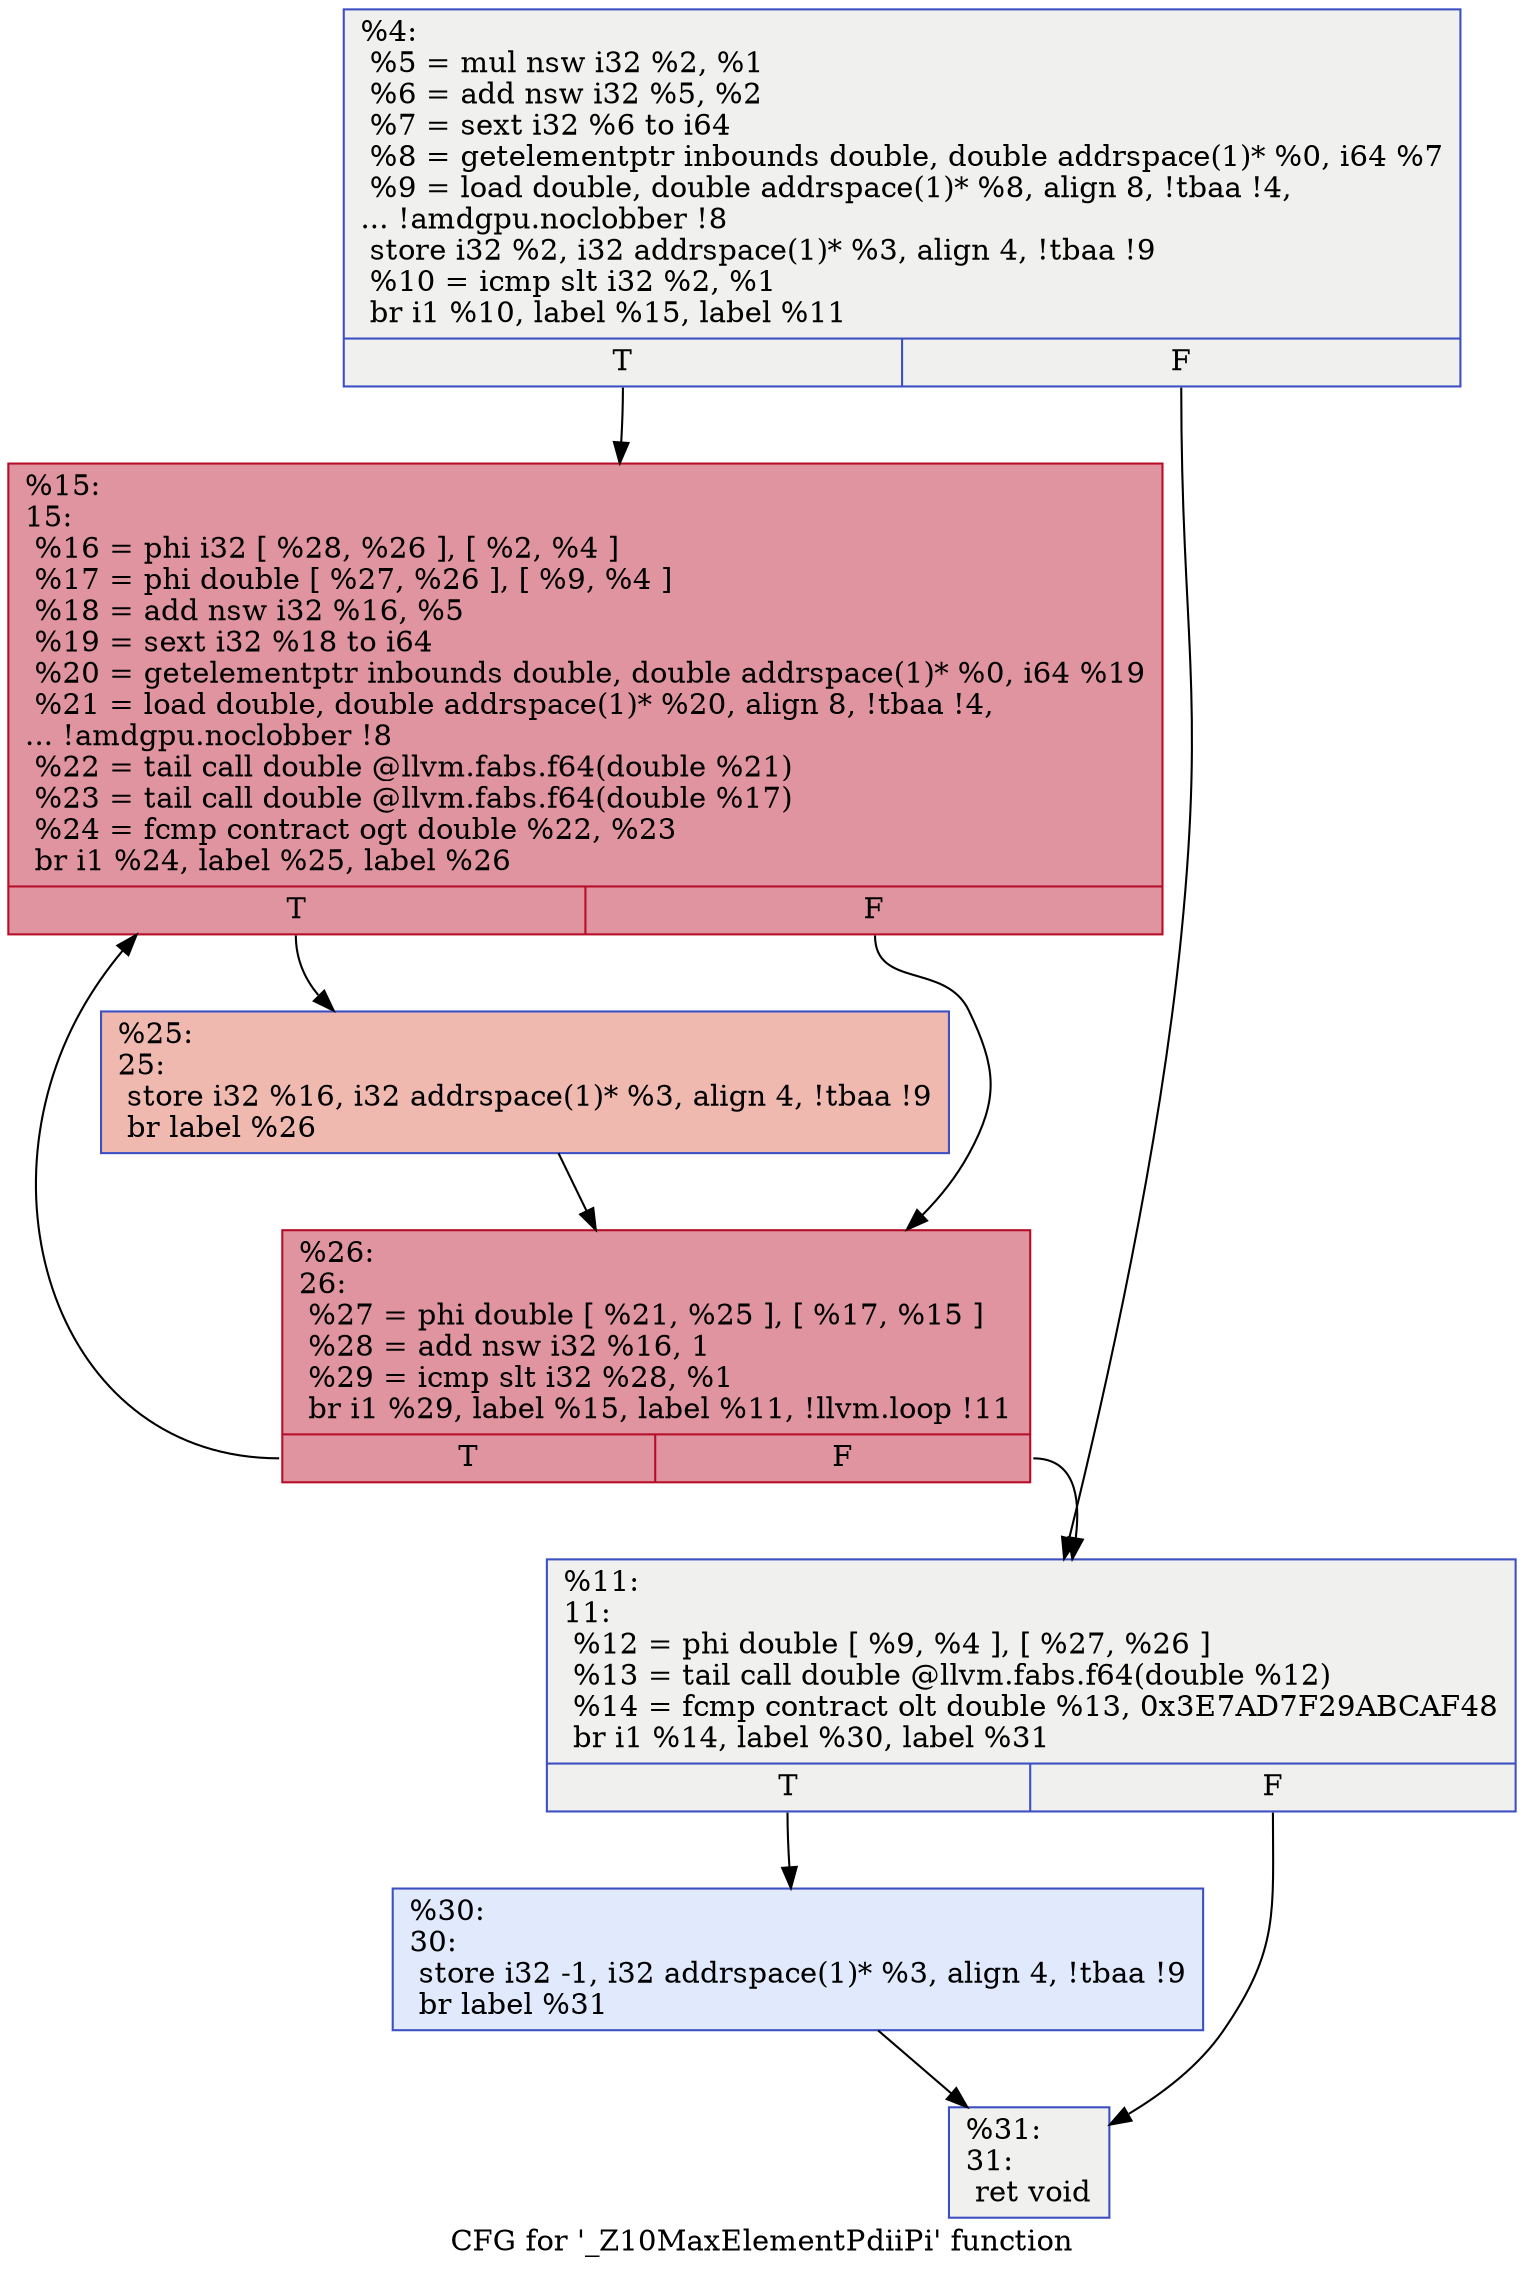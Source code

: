 digraph "CFG for '_Z10MaxElementPdiiPi' function" {
	label="CFG for '_Z10MaxElementPdiiPi' function";

	Node0x5c5f220 [shape=record,color="#3d50c3ff", style=filled, fillcolor="#dedcdb70",label="{%4:\l  %5 = mul nsw i32 %2, %1\l  %6 = add nsw i32 %5, %2\l  %7 = sext i32 %6 to i64\l  %8 = getelementptr inbounds double, double addrspace(1)* %0, i64 %7\l  %9 = load double, double addrspace(1)* %8, align 8, !tbaa !4,\l... !amdgpu.noclobber !8\l  store i32 %2, i32 addrspace(1)* %3, align 4, !tbaa !9\l  %10 = icmp slt i32 %2, %1\l  br i1 %10, label %15, label %11\l|{<s0>T|<s1>F}}"];
	Node0x5c5f220:s0 -> Node0x5c5f270;
	Node0x5c5f220:s1 -> Node0x5c60550;
	Node0x5c60550 [shape=record,color="#3d50c3ff", style=filled, fillcolor="#dedcdb70",label="{%11:\l11:                                               \l  %12 = phi double [ %9, %4 ], [ %27, %26 ]\l  %13 = tail call double @llvm.fabs.f64(double %12)\l  %14 = fcmp contract olt double %13, 0x3E7AD7F29ABCAF48\l  br i1 %14, label %30, label %31\l|{<s0>T|<s1>F}}"];
	Node0x5c60550:s0 -> Node0x5c614a0;
	Node0x5c60550:s1 -> Node0x5c61530;
	Node0x5c5f270 [shape=record,color="#b70d28ff", style=filled, fillcolor="#b70d2870",label="{%15:\l15:                                               \l  %16 = phi i32 [ %28, %26 ], [ %2, %4 ]\l  %17 = phi double [ %27, %26 ], [ %9, %4 ]\l  %18 = add nsw i32 %16, %5\l  %19 = sext i32 %18 to i64\l  %20 = getelementptr inbounds double, double addrspace(1)* %0, i64 %19\l  %21 = load double, double addrspace(1)* %20, align 8, !tbaa !4,\l... !amdgpu.noclobber !8\l  %22 = tail call double @llvm.fabs.f64(double %21)\l  %23 = tail call double @llvm.fabs.f64(double %17)\l  %24 = fcmp contract ogt double %22, %23\l  br i1 %24, label %25, label %26\l|{<s0>T|<s1>F}}"];
	Node0x5c5f270:s0 -> Node0x5c629d0;
	Node0x5c5f270:s1 -> Node0x5c60690;
	Node0x5c629d0 [shape=record,color="#3d50c3ff", style=filled, fillcolor="#de614d70",label="{%25:\l25:                                               \l  store i32 %16, i32 addrspace(1)* %3, align 4, !tbaa !9\l  br label %26\l}"];
	Node0x5c629d0 -> Node0x5c60690;
	Node0x5c60690 [shape=record,color="#b70d28ff", style=filled, fillcolor="#b70d2870",label="{%26:\l26:                                               \l  %27 = phi double [ %21, %25 ], [ %17, %15 ]\l  %28 = add nsw i32 %16, 1\l  %29 = icmp slt i32 %28, %1\l  br i1 %29, label %15, label %11, !llvm.loop !11\l|{<s0>T|<s1>F}}"];
	Node0x5c60690:s0 -> Node0x5c5f270;
	Node0x5c60690:s1 -> Node0x5c60550;
	Node0x5c614a0 [shape=record,color="#3d50c3ff", style=filled, fillcolor="#b9d0f970",label="{%30:\l30:                                               \l  store i32 -1, i32 addrspace(1)* %3, align 4, !tbaa !9\l  br label %31\l}"];
	Node0x5c614a0 -> Node0x5c61530;
	Node0x5c61530 [shape=record,color="#3d50c3ff", style=filled, fillcolor="#dedcdb70",label="{%31:\l31:                                               \l  ret void\l}"];
}
